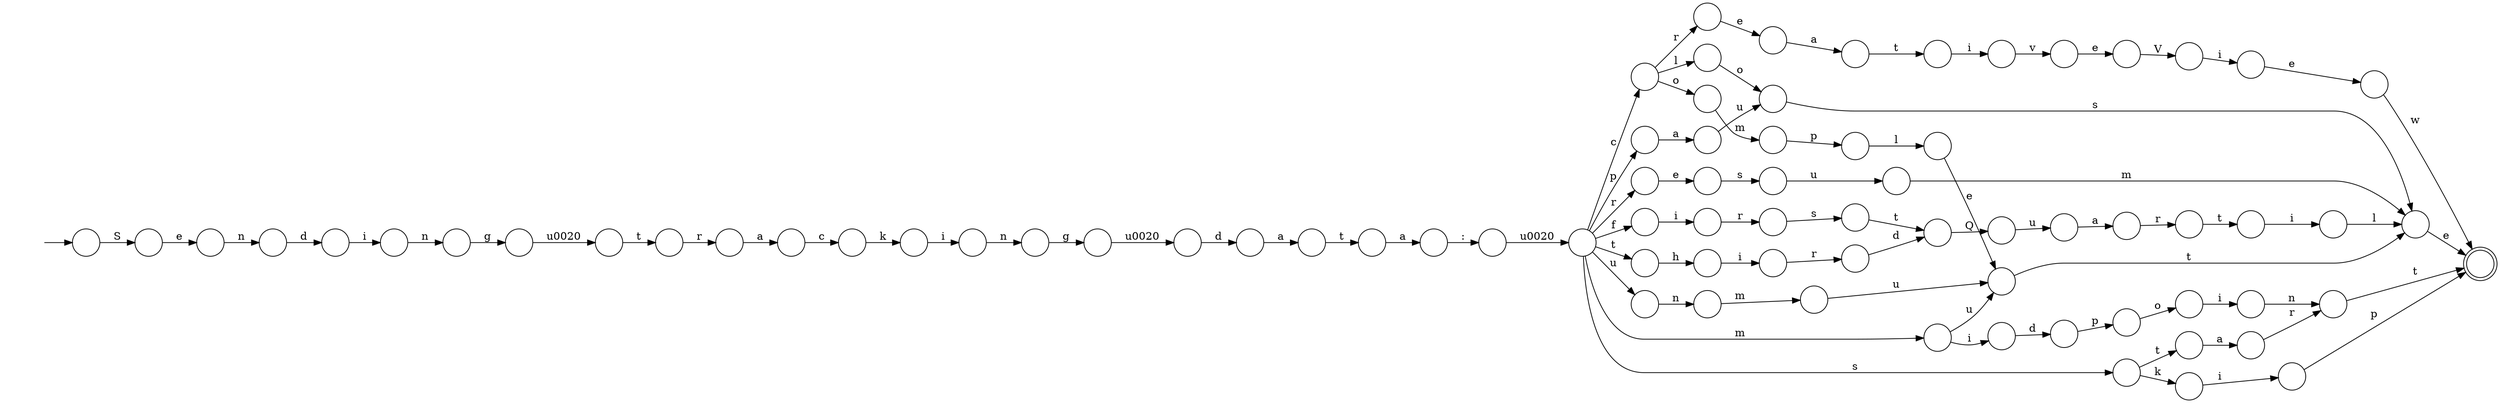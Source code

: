 digraph Automaton {
  rankdir = LR;
  0 [shape=circle,label=""];
  0 -> 72 [label="t"]
  1 [shape=circle,label=""];
  1 -> 68 [label="n"]
  2 [shape=circle,label=""];
  2 -> 20 [label="i"]
  3 [shape=circle,label=""];
  3 -> 52 [label="a"]
  4 [shape=circle,label=""];
  4 -> 7 [label="p"]
  5 [shape=circle,label=""];
  5 -> 19 [label="u"]
  6 [shape=circle,label=""];
  6 -> 13 [label="t"]
  7 [shape=circle,label=""];
  7 -> 2 [label="o"]
  8 [shape=circle,label=""];
  8 -> 23 [label="\u0020"]
  9 [shape=circle,label=""];
  9 -> 3 [label="d"]
  10 [shape=circle,label=""];
  10 -> 41 [label="k"]
  11 [shape=circle,label=""];
  11 -> 57 [label="g"]
  12 [shape=circle,label=""];
  12 -> 22 [label="e"]
  13 [shape=circle,label=""];
  13 -> 33 [label="i"]
  14 [shape=circle,label=""];
  14 -> 55 [label="e"]
  15 [shape=circle,label=""];
  15 -> 75 [label="i"]
  16 [shape=circle,label=""];
  16 -> 54 [label="a"]
  17 [shape=circle,label=""];
  17 -> 31 [label="s"]
  18 [shape=circle,label=""];
  18 -> 0 [label="s"]
  19 [shape=circle,label=""];
  19 -> 71 [label="a"]
  20 [shape=circle,label=""];
  20 -> 47 [label="n"]
  21 [shape=circle,label=""];
  21 -> 30 [label="p"]
  22 [shape=circle,label=""];
  22 -> 38 [label="V"]
  23 [shape=circle,label=""];
  23 -> 70 [label="f"]
  23 -> 26 [label="c"]
  23 -> 45 [label="t"]
  23 -> 66 [label="p"]
  23 -> 56 [label="m"]
  23 -> 32 [label="s"]
  23 -> 77 [label="u"]
  23 -> 36 [label="r"]
  24 [shape=circle,label=""];
  24 -> 61 [label="a"]
  25 [shape=circle,label=""];
  25 -> 24 [label="r"]
  26 [shape=circle,label=""];
  26 -> 34 [label="l"]
  26 -> 67 [label="o"]
  26 -> 65 [label="r"]
  27 [shape=circle,label=""];
  27 -> 31 [label="m"]
  28 [shape=circle,label=""];
  initial [shape=plaintext,label=""];
  initial -> 28
  28 -> 14 [label="S"]
  29 [shape=circle,label=""];
  29 -> 49 [label="u"]
  30 [shape=doublecircle,label=""];
  31 [shape=circle,label=""];
  31 -> 30 [label="e"]
  32 [shape=circle,label=""];
  32 -> 51 [label="k"]
  32 -> 16 [label="t"]
  33 [shape=circle,label=""];
  33 -> 31 [label="l"]
  34 [shape=circle,label=""];
  34 -> 17 [label="o"]
  35 [shape=circle,label=""];
  35 -> 49 [label="e"]
  36 [shape=circle,label=""];
  36 -> 78 [label="e"]
  37 [shape=circle,label=""];
  37 -> 74 [label="r"]
  38 [shape=circle,label=""];
  38 -> 76 [label="i"]
  39 [shape=circle,label=""];
  39 -> 53 [label="d"]
  40 [shape=circle,label=""];
  40 -> 8 [label=":"]
  41 [shape=circle,label=""];
  41 -> 73 [label="i"]
  42 [shape=circle,label=""];
  42 -> 64 [label="\u0020"]
  43 [shape=circle,label=""];
  43 -> 17 [label="u"]
  44 [shape=circle,label=""];
  44 -> 40 [label="a"]
  45 [shape=circle,label=""];
  45 -> 62 [label="h"]
  46 [shape=circle,label=""];
  46 -> 30 [label="w"]
  47 [shape=circle,label=""];
  47 -> 30 [label="t"]
  48 [shape=circle,label=""];
  48 -> 35 [label="l"]
  49 [shape=circle,label=""];
  49 -> 31 [label="t"]
  50 [shape=circle,label=""];
  50 -> 4 [label="d"]
  51 [shape=circle,label=""];
  51 -> 21 [label="i"]
  52 [shape=circle,label=""];
  52 -> 44 [label="t"]
  53 [shape=circle,label=""];
  53 -> 1 [label="i"]
  54 [shape=circle,label=""];
  54 -> 47 [label="r"]
  55 [shape=circle,label=""];
  55 -> 39 [label="n"]
  56 [shape=circle,label=""];
  56 -> 49 [label="u"]
  56 -> 50 [label="i"]
  57 [shape=circle,label=""];
  57 -> 9 [label="\u0020"]
  58 [shape=circle,label=""];
  58 -> 29 [label="m"]
  59 [shape=circle,label=""];
  59 -> 18 [label="r"]
  60 [shape=circle,label=""];
  60 -> 15 [label="t"]
  61 [shape=circle,label=""];
  61 -> 10 [label="c"]
  62 [shape=circle,label=""];
  62 -> 37 [label="i"]
  63 [shape=circle,label=""];
  63 -> 60 [label="a"]
  64 [shape=circle,label=""];
  64 -> 25 [label="t"]
  65 [shape=circle,label=""];
  65 -> 63 [label="e"]
  66 [shape=circle,label=""];
  66 -> 43 [label="a"]
  67 [shape=circle,label=""];
  67 -> 79 [label="m"]
  68 [shape=circle,label=""];
  68 -> 42 [label="g"]
  69 [shape=circle,label=""];
  69 -> 27 [label="u"]
  70 [shape=circle,label=""];
  70 -> 59 [label="i"]
  71 [shape=circle,label=""];
  71 -> 6 [label="r"]
  72 [shape=circle,label=""];
  72 -> 5 [label="Q"]
  73 [shape=circle,label=""];
  73 -> 11 [label="n"]
  74 [shape=circle,label=""];
  74 -> 72 [label="d"]
  75 [shape=circle,label=""];
  75 -> 12 [label="v"]
  76 [shape=circle,label=""];
  76 -> 46 [label="e"]
  77 [shape=circle,label=""];
  77 -> 58 [label="n"]
  78 [shape=circle,label=""];
  78 -> 69 [label="s"]
  79 [shape=circle,label=""];
  79 -> 48 [label="p"]
}
